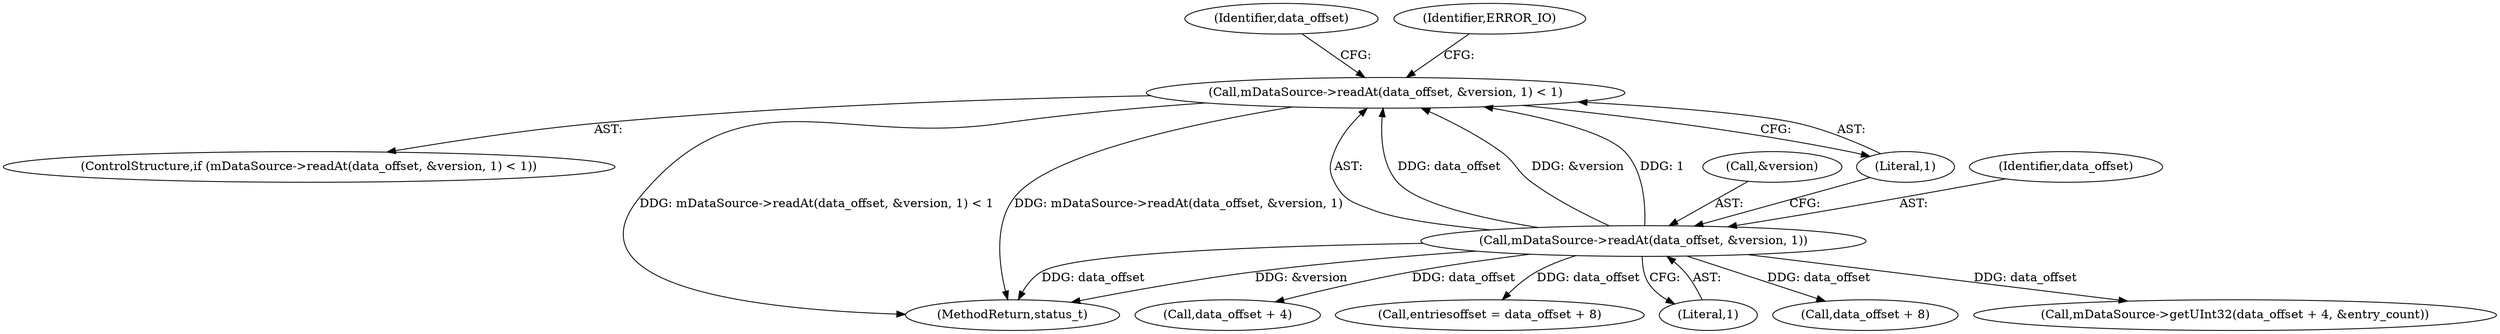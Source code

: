 digraph "0_Android_f4a88c8ed4f8186b3d6e2852993e063fc33ff231@API" {
"1000602" [label="(Call,mDataSource->readAt(data_offset, &version, 1) < 1)"];
"1000603" [label="(Call,mDataSource->readAt(data_offset, &version, 1))"];
"1000616" [label="(Call,data_offset + 4)"];
"1000643" [label="(Call,entriesoffset = data_offset + 8)"];
"1000607" [label="(Literal,1)"];
"1000605" [label="(Call,&version)"];
"1000603" [label="(Call,mDataSource->readAt(data_offset, &version, 1))"];
"1000601" [label="(ControlStructure,if (mDataSource->readAt(data_offset, &version, 1) < 1))"];
"1000645" [label="(Call,data_offset + 8)"];
"1000602" [label="(Call,mDataSource->readAt(data_offset, &version, 1) < 1)"];
"1000615" [label="(Call,mDataSource->getUInt32(data_offset + 4, &entry_count))"];
"1000617" [label="(Identifier,data_offset)"];
"1000611" [label="(Identifier,ERROR_IO)"];
"1002911" [label="(MethodReturn,status_t)"];
"1000608" [label="(Literal,1)"];
"1000604" [label="(Identifier,data_offset)"];
"1000602" -> "1000601"  [label="AST: "];
"1000602" -> "1000608"  [label="CFG: "];
"1000603" -> "1000602"  [label="AST: "];
"1000608" -> "1000602"  [label="AST: "];
"1000611" -> "1000602"  [label="CFG: "];
"1000617" -> "1000602"  [label="CFG: "];
"1000602" -> "1002911"  [label="DDG: mDataSource->readAt(data_offset, &version, 1) < 1"];
"1000602" -> "1002911"  [label="DDG: mDataSource->readAt(data_offset, &version, 1)"];
"1000603" -> "1000602"  [label="DDG: data_offset"];
"1000603" -> "1000602"  [label="DDG: &version"];
"1000603" -> "1000602"  [label="DDG: 1"];
"1000603" -> "1000607"  [label="CFG: "];
"1000604" -> "1000603"  [label="AST: "];
"1000605" -> "1000603"  [label="AST: "];
"1000607" -> "1000603"  [label="AST: "];
"1000608" -> "1000603"  [label="CFG: "];
"1000603" -> "1002911"  [label="DDG: data_offset"];
"1000603" -> "1002911"  [label="DDG: &version"];
"1000603" -> "1000615"  [label="DDG: data_offset"];
"1000603" -> "1000616"  [label="DDG: data_offset"];
"1000603" -> "1000643"  [label="DDG: data_offset"];
"1000603" -> "1000645"  [label="DDG: data_offset"];
}
